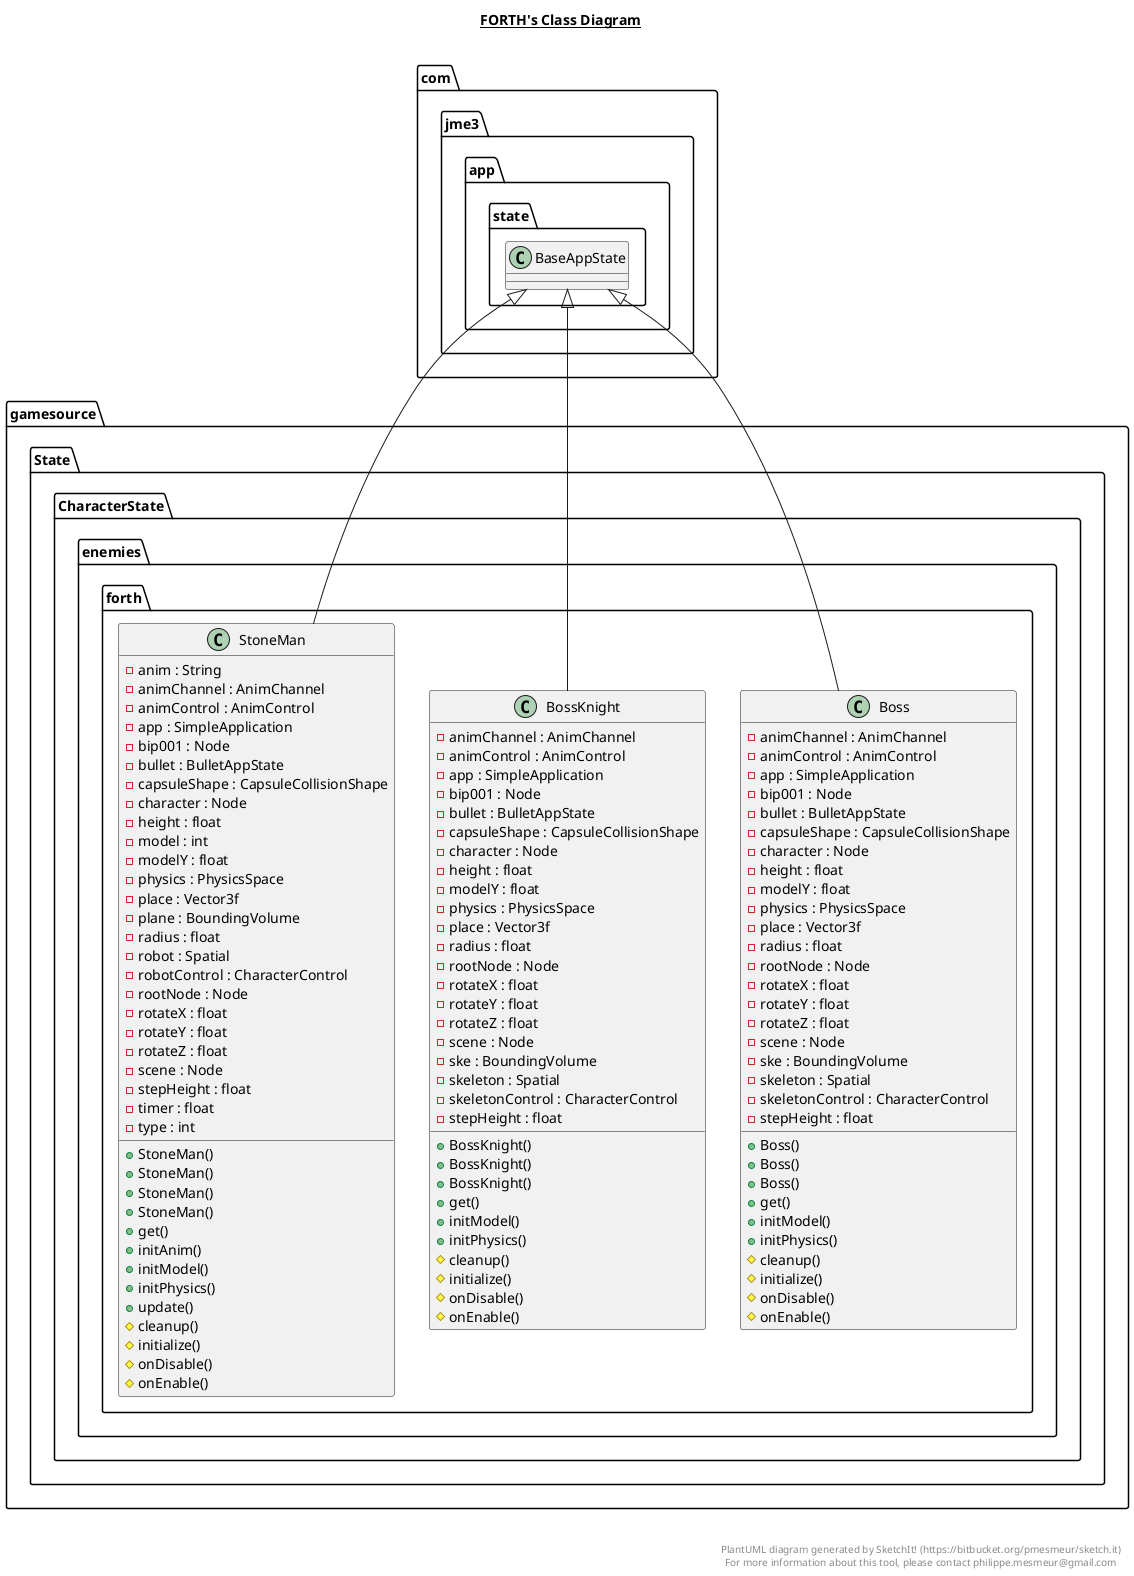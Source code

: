 @startuml

title __FORTH's Class Diagram__\n

  namespace gamesource {
    namespace State {
      namespace CharacterState {
        namespace enemies {
          namespace forth {
            class gamesource.State.CharacterState.enemies.forth.Boss {
                - animChannel : AnimChannel
                - animControl : AnimControl
                - app : SimpleApplication
                - bip001 : Node
                - bullet : BulletAppState
                - capsuleShape : CapsuleCollisionShape
                - character : Node
                - height : float
                - modelY : float
                - physics : PhysicsSpace
                - place : Vector3f
                - radius : float
                - rootNode : Node
                - rotateX : float
                - rotateY : float
                - rotateZ : float
                - scene : Node
                - ske : BoundingVolume
                - skeleton : Spatial
                - skeletonControl : CharacterControl
                - stepHeight : float
                + Boss()
                + Boss()
                + Boss()
                + get()
                + initModel()
                + initPhysics()
                # cleanup()
                # initialize()
                # onDisable()
                # onEnable()
            }
          }
        }
      }
    }
  }
  

  namespace gamesource {
    namespace State {
      namespace CharacterState {
        namespace enemies {
          namespace forth {
            class gamesource.State.CharacterState.enemies.forth.BossKnight {
                - animChannel : AnimChannel
                - animControl : AnimControl
                - app : SimpleApplication
                - bip001 : Node
                - bullet : BulletAppState
                - capsuleShape : CapsuleCollisionShape
                - character : Node
                - height : float
                - modelY : float
                - physics : PhysicsSpace
                - place : Vector3f
                - radius : float
                - rootNode : Node
                - rotateX : float
                - rotateY : float
                - rotateZ : float
                - scene : Node
                - ske : BoundingVolume
                - skeleton : Spatial
                - skeletonControl : CharacterControl
                - stepHeight : float
                + BossKnight()
                + BossKnight()
                + BossKnight()
                + get()
                + initModel()
                + initPhysics()
                # cleanup()
                # initialize()
                # onDisable()
                # onEnable()
            }
          }
        }
      }
    }
  }
  

  namespace gamesource {
    namespace State {
      namespace CharacterState {
        namespace enemies {
          namespace forth {
            class gamesource.State.CharacterState.enemies.forth.StoneMan {
                - anim : String
                - animChannel : AnimChannel
                - animControl : AnimControl
                - app : SimpleApplication
                - bip001 : Node
                - bullet : BulletAppState
                - capsuleShape : CapsuleCollisionShape
                - character : Node
                - height : float
                - model : int
                - modelY : float
                - physics : PhysicsSpace
                - place : Vector3f
                - plane : BoundingVolume
                - radius : float
                - robot : Spatial
                - robotControl : CharacterControl
                - rootNode : Node
                - rotateX : float
                - rotateY : float
                - rotateZ : float
                - scene : Node
                - stepHeight : float
                - timer : float
                - type : int
                + StoneMan()
                + StoneMan()
                + StoneMan()
                + StoneMan()
                + get()
                + initAnim()
                + initModel()
                + initPhysics()
                + update()
                # cleanup()
                # initialize()
                # onDisable()
                # onEnable()
            }
          }
        }
      }
    }
  }
  

  gamesource.State.CharacterState.enemies.forth.Boss -up-|> com.jme3.app.state.BaseAppState
  gamesource.State.CharacterState.enemies.forth.BossKnight -up-|> com.jme3.app.state.BaseAppState
  gamesource.State.CharacterState.enemies.forth.StoneMan -up-|> com.jme3.app.state.BaseAppState


right footer


PlantUML diagram generated by SketchIt! (https://bitbucket.org/pmesmeur/sketch.it)
For more information about this tool, please contact philippe.mesmeur@gmail.com
endfooter

@enduml
